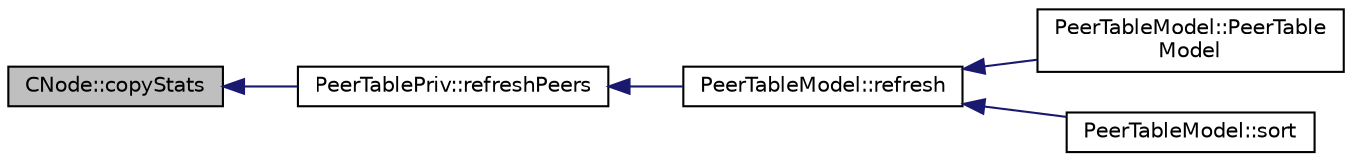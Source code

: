 digraph "CNode::copyStats"
{
  edge [fontname="Helvetica",fontsize="10",labelfontname="Helvetica",labelfontsize="10"];
  node [fontname="Helvetica",fontsize="10",shape=record];
  rankdir="LR";
  Node63 [label="CNode::copyStats",height=0.2,width=0.4,color="black", fillcolor="grey75", style="filled", fontcolor="black"];
  Node63 -> Node64 [dir="back",color="midnightblue",fontsize="10",style="solid",fontname="Helvetica"];
  Node64 [label="PeerTablePriv::refreshPeers",height=0.2,width=0.4,color="black", fillcolor="white", style="filled",URL="$dd/d0b/class_peer_table_priv.html#a304d99874f6cd0c67ed207546a5ca904",tooltip="Pull a full list of peers from vNodes into our cache. "];
  Node64 -> Node65 [dir="back",color="midnightblue",fontsize="10",style="solid",fontname="Helvetica"];
  Node65 [label="PeerTableModel::refresh",height=0.2,width=0.4,color="black", fillcolor="white", style="filled",URL="$d7/d25/class_peer_table_model.html#abae14b3fd8a38a60f752f67a57b5b0b3"];
  Node65 -> Node66 [dir="back",color="midnightblue",fontsize="10",style="solid",fontname="Helvetica"];
  Node66 [label="PeerTableModel::PeerTable\lModel",height=0.2,width=0.4,color="black", fillcolor="white", style="filled",URL="$d7/d25/class_peer_table_model.html#a94e40794eeb946475a4a747c1fe1a2c2"];
  Node65 -> Node67 [dir="back",color="midnightblue",fontsize="10",style="solid",fontname="Helvetica"];
  Node67 [label="PeerTableModel::sort",height=0.2,width=0.4,color="black", fillcolor="white", style="filled",URL="$d7/d25/class_peer_table_model.html#ac2211cda0ce659ac4c324c6ff24e1e5f"];
}
